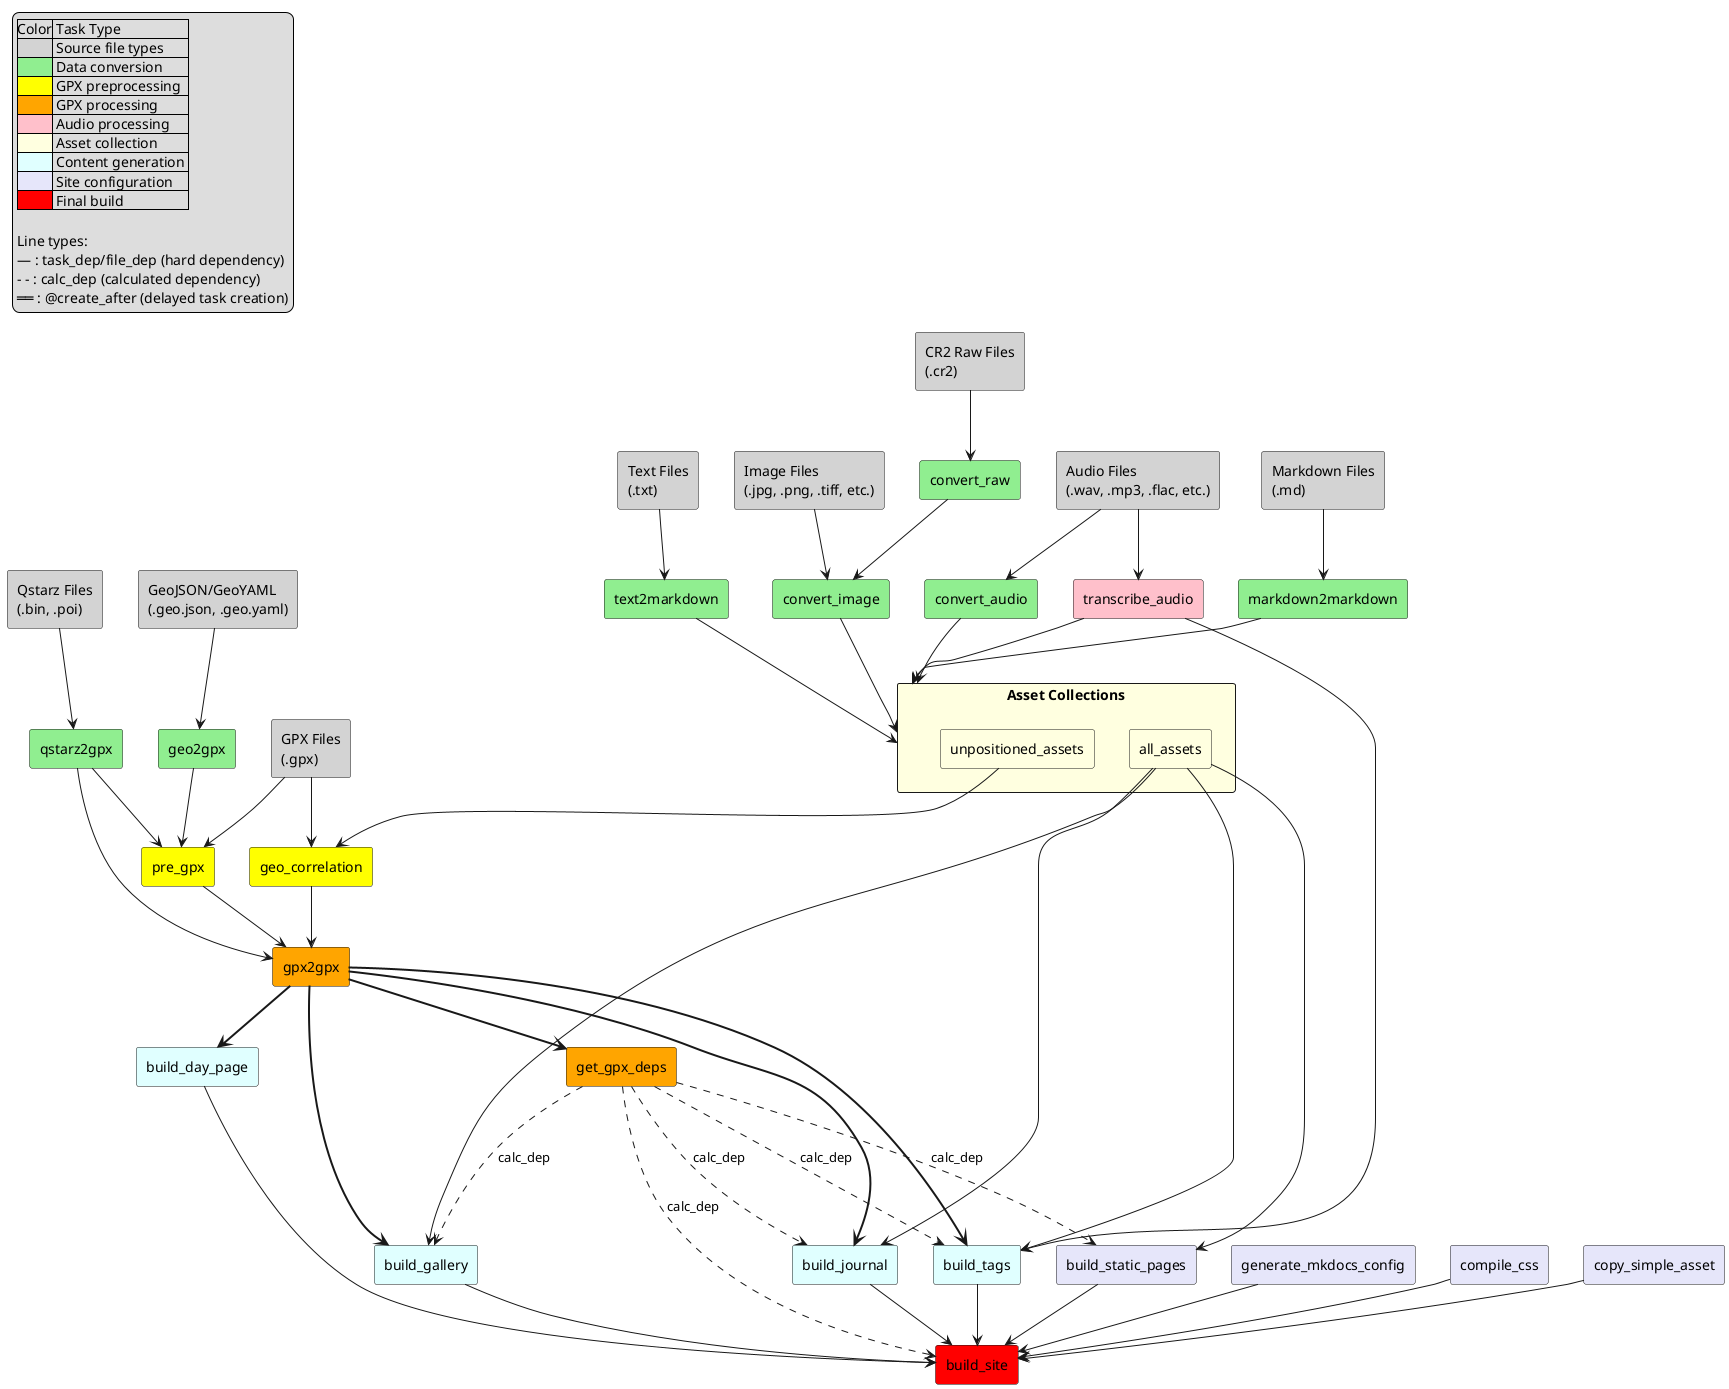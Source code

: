 @startuml task-dependencies

' INSTRUCTIONS FOR EDITING THIS DIAGRAM:
' 
' This PlantUML diagram shows the dependency graph of build tasks in mkmapdiary.
' When adding or modifying tasks, follow these guidelines:
'
' 1. TASK NAMING:
'    - Remove the 'task_' prefix from function names (e.g., task_build_site → build_site)
'    - Use descriptive rectangle names with appropriate aliases
'
' 2. DEPENDENCY TYPES:
'    - Use --> for task_dep (hard dependencies) and file_dep (file dependencies)
'    - Use -.-> for calc_dep (calculated dependencies at runtime)
'    - Use ==> for @create_after dependencies (delayed task creation)
'    - Both task_dep and file_dep are blocking dependencies, calc_dep is computed dynamically
'    - @create_after means tasks are created after the source task completes
'
' 3. COLOR CODING:
'    - #lightgray: Source file types (input files)
'    - #lightgreen: Data conversion (file format transformations)
'    - #yellow: GPX preprocessing (preparation steps)
'    - #orange: GPX processing (main GPS data processing)
'    - #pink: Audio processing (transcription, conversion)
'    - #lightyellow: Asset collection (pseudo-nodes for grouping)
'    - #lightcyan: Content generation (page building)
'    - #lavender: Site configuration (mkdocs setup, CSS, assets)
'    - #red: Final build (site generation)
'
' 4. SOURCE FILE TYPES AND PSEUDO-NODES:
'    - Add source file type nodes to show the complete pipeline from input to output
'    - Use pseudo-nodes like 'all_assets' to simplify complex many-to-many relationships
'    - This prevents visual clutter when multiple tasks depend on the same set of outputs
'
' 5. FINDING DEPENDENCIES:
'    - Check task_dep arrays in task functions
'    - Look for @create_after decorators
'    - Check file_dep and calc_dep usage
'    - Search for db.get_all_assets() usage (indicates file dependencies on all conversion tasks)
'    - Check handle_* methods to understand which source file types feed into which tasks
'
' 6. VALIDATION:
'    - Ensure all task_ functions from src/mkmapdiary/tasks/ are represented
'    - Verify dependency directions match the actual code
'    - Test the diagram renders correctly with: plantuml task-dependencies.puml
'
' 7. MAINTAINING THESE INSTRUCTIONS:
'    - When adding new task types or source file types, update the COLOR CODING section
'    - When changing the diagram structure, update relevant instruction sections
'    - Keep examples in sync with actual implementation
'    - Update validation steps if new verification methods are needed

' Source file types (inputs)
rectangle "Audio Files\n(.wav, .mp3, .flac, etc.)" as audio_files #lightgray
rectangle "Image Files\n(.jpg, .png, .tiff, etc.)" as image_files #lightgray
rectangle "CR2 Raw Files\n(.cr2)" as cr2_files #lightgray
rectangle "GPX Files\n(.gpx)" as gpx_files #lightgray
rectangle "GeoJSON/GeoYAML\n(.geo.json, .geo.yaml)" as geo_files #lightgray
rectangle "Qstarz Files\n(.bin, .poi)" as qstarz_files #lightgray
rectangle "Text Files\n(.txt)" as text_files #lightgray
rectangle "Markdown Files\n(.md)" as markdown_files #lightgray

' Data conversion tasks
rectangle "geo2gpx" as geo2gpx #lightgreen
rectangle "qstarz2gpx" as qstarz2gpx #lightgreen
rectangle "convert_raw" as convert_raw #lightgreen
rectangle "convert_image" as convert_image #lightgreen
rectangle "convert_audio" as convert_audio #lightgreen
rectangle "text2markdown" as text2markdown #lightgreen
rectangle "markdown2markdown" as markdown2markdown #lightgreen

' GPX processing tasks
rectangle "pre_gpx" as pre_gpx #yellow
rectangle "geo_correlation" as geo_correlation #yellow
rectangle "gpx2gpx" as gpx2gpx #orange
rectangle "get_gpx_deps" as get_gpx_deps #orange

' Content generation tasks
rectangle "transcribe_audio" as transcribe_audio #pink
rectangle "build_day_page" as build_day_page #lightcyan
rectangle "build_gallery" as build_gallery #lightcyan
rectangle "build_journal" as build_journal #lightcyan
rectangle "build_tags" as build_tags #lightcyan

' Asset collection cluster
rectangle "Asset Collections" as asset_collections #lightyellow {
  rectangle "all_assets" as all_assets #lightyellow
  rectangle "unpositioned_assets" as unpositioned_assets #lightyellow
}

' Site building tasks
rectangle "generate_mkdocs_config" as generate_mkdocs_config #lavender
rectangle "build_static_pages" as build_static_pages #lavender
rectangle "compile_css" as compile_css #lavender
rectangle "copy_simple_asset" as copy_simple_asset #lavender
rectangle "build_site" as build_site #red

' Source file to conversion task dependencies
audio_files --> convert_audio
audio_files --> transcribe_audio
image_files --> convert_image
cr2_files --> convert_raw
convert_raw --> convert_image
gpx_files --> pre_gpx
geo_files --> geo2gpx
qstarz_files --> qstarz2gpx
text_files --> text2markdown
markdown_files --> markdown2markdown

' Dependencies for pre_gpx
geo2gpx --> pre_gpx
qstarz2gpx --> pre_gpx

' Dependencies for geo_correlation
gpx_files --> geo_correlation

' Dependencies for gpx2gpx
pre_gpx --> gpx2gpx
geo_correlation --> gpx2gpx
qstarz2gpx --> gpx2gpx

' Dependencies from gpx2gpx (using @create_after decorator)
gpx2gpx ==> get_gpx_deps
gpx2gpx ==> build_day_page
gpx2gpx ==> build_gallery
gpx2gpx ==> build_journal
gpx2gpx ==> build_tags

' Asset dependencies (file_dep on all assets)
convert_image --> asset_collections
convert_audio --> asset_collections
text2markdown --> asset_collections
markdown2markdown --> asset_collections
transcribe_audio --> asset_collections

' Dependencies from asset collections to content generation tasks
all_assets --> build_gallery
all_assets --> build_journal
all_assets --> build_tags
all_assets --> build_static_pages
unpositioned_assets --> geo_correlation

' Dependencies for build_tags
transcribe_audio --> build_tags

' Dependencies for build_site
build_static_pages --> build_site
generate_mkdocs_config --> build_site
compile_css --> build_site
copy_simple_asset --> build_site
build_day_page --> build_site
build_gallery --> build_site
build_journal --> build_site
build_tags --> build_site
get_gpx_deps -.-> build_site : calc_dep

' Dependencies for build_static_pages
get_gpx_deps -.-> build_static_pages : calc_dep

' Dependencies for content generation tasks
get_gpx_deps -.-> build_gallery : calc_dep
get_gpx_deps -.-> build_journal : calc_dep
get_gpx_deps -.-> build_tags : calc_dep

' Legend
legend top left
  |Color| Task Type |
  |<#lightgray>| Source file types |
  |<#lightgreen>| Data conversion |
  |<#yellow>| GPX preprocessing |
  |<#orange>| GPX processing |
  |<#pink>| Audio processing |
  |<#lightyellow>| Asset collection |
  |<#lightcyan>| Content generation |
  |<#lavender>| Site configuration |
  |<#red>| Final build |
  
  Line types:
  ' Arrows are not rendered correctly here; so use different
  ' dash patterns to simulate the results
  — : task_dep/file_dep (hard dependency)
  - - : calc_dep (calculated dependency)
  ══ : @create_after (delayed task creation)
end legend

@enduml